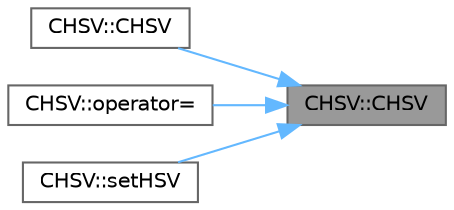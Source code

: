 digraph "CHSV::CHSV"
{
 // LATEX_PDF_SIZE
  bgcolor="transparent";
  edge [fontname=Helvetica,fontsize=10,labelfontname=Helvetica,labelfontsize=10];
  node [fontname=Helvetica,fontsize=10,shape=box,height=0.2,width=0.4];
  rankdir="RL";
  Node1 [id="Node000001",label="CHSV::CHSV",height=0.2,width=0.4,color="gray40", fillcolor="grey60", style="filled", fontcolor="black",tooltip="Default constructor."];
  Node1 -> Node2 [id="edge1_Node000001_Node000002",dir="back",color="steelblue1",style="solid",tooltip=" "];
  Node2 [id="Node000002",label="CHSV::CHSV",height=0.2,width=0.4,color="grey40", fillcolor="white", style="filled",URL="$dc/d53/struct_c_h_s_v_a6f4e99781a485a383f0046413c60fbf7.html#a6f4e99781a485a383f0046413c60fbf7",tooltip="Allow copy construction."];
  Node1 -> Node3 [id="edge2_Node000001_Node000003",dir="back",color="steelblue1",style="solid",tooltip=" "];
  Node3 [id="Node000003",label="CHSV::operator=",height=0.2,width=0.4,color="grey40", fillcolor="white", style="filled",URL="$dc/d53/struct_c_h_s_v_a14833b9558ee28495522d53c89c23f4c.html#a14833b9558ee28495522d53c89c23f4c",tooltip="Allow copy construction."];
  Node1 -> Node4 [id="edge3_Node000001_Node000004",dir="back",color="steelblue1",style="solid",tooltip=" "];
  Node4 [id="Node000004",label="CHSV::setHSV",height=0.2,width=0.4,color="grey40", fillcolor="white", style="filled",URL="$dc/d53/struct_c_h_s_v_aff1db5740349d7d5180ca6da2a2cc873.html#aff1db5740349d7d5180ca6da2a2cc873",tooltip="Assign new HSV values."];
}
